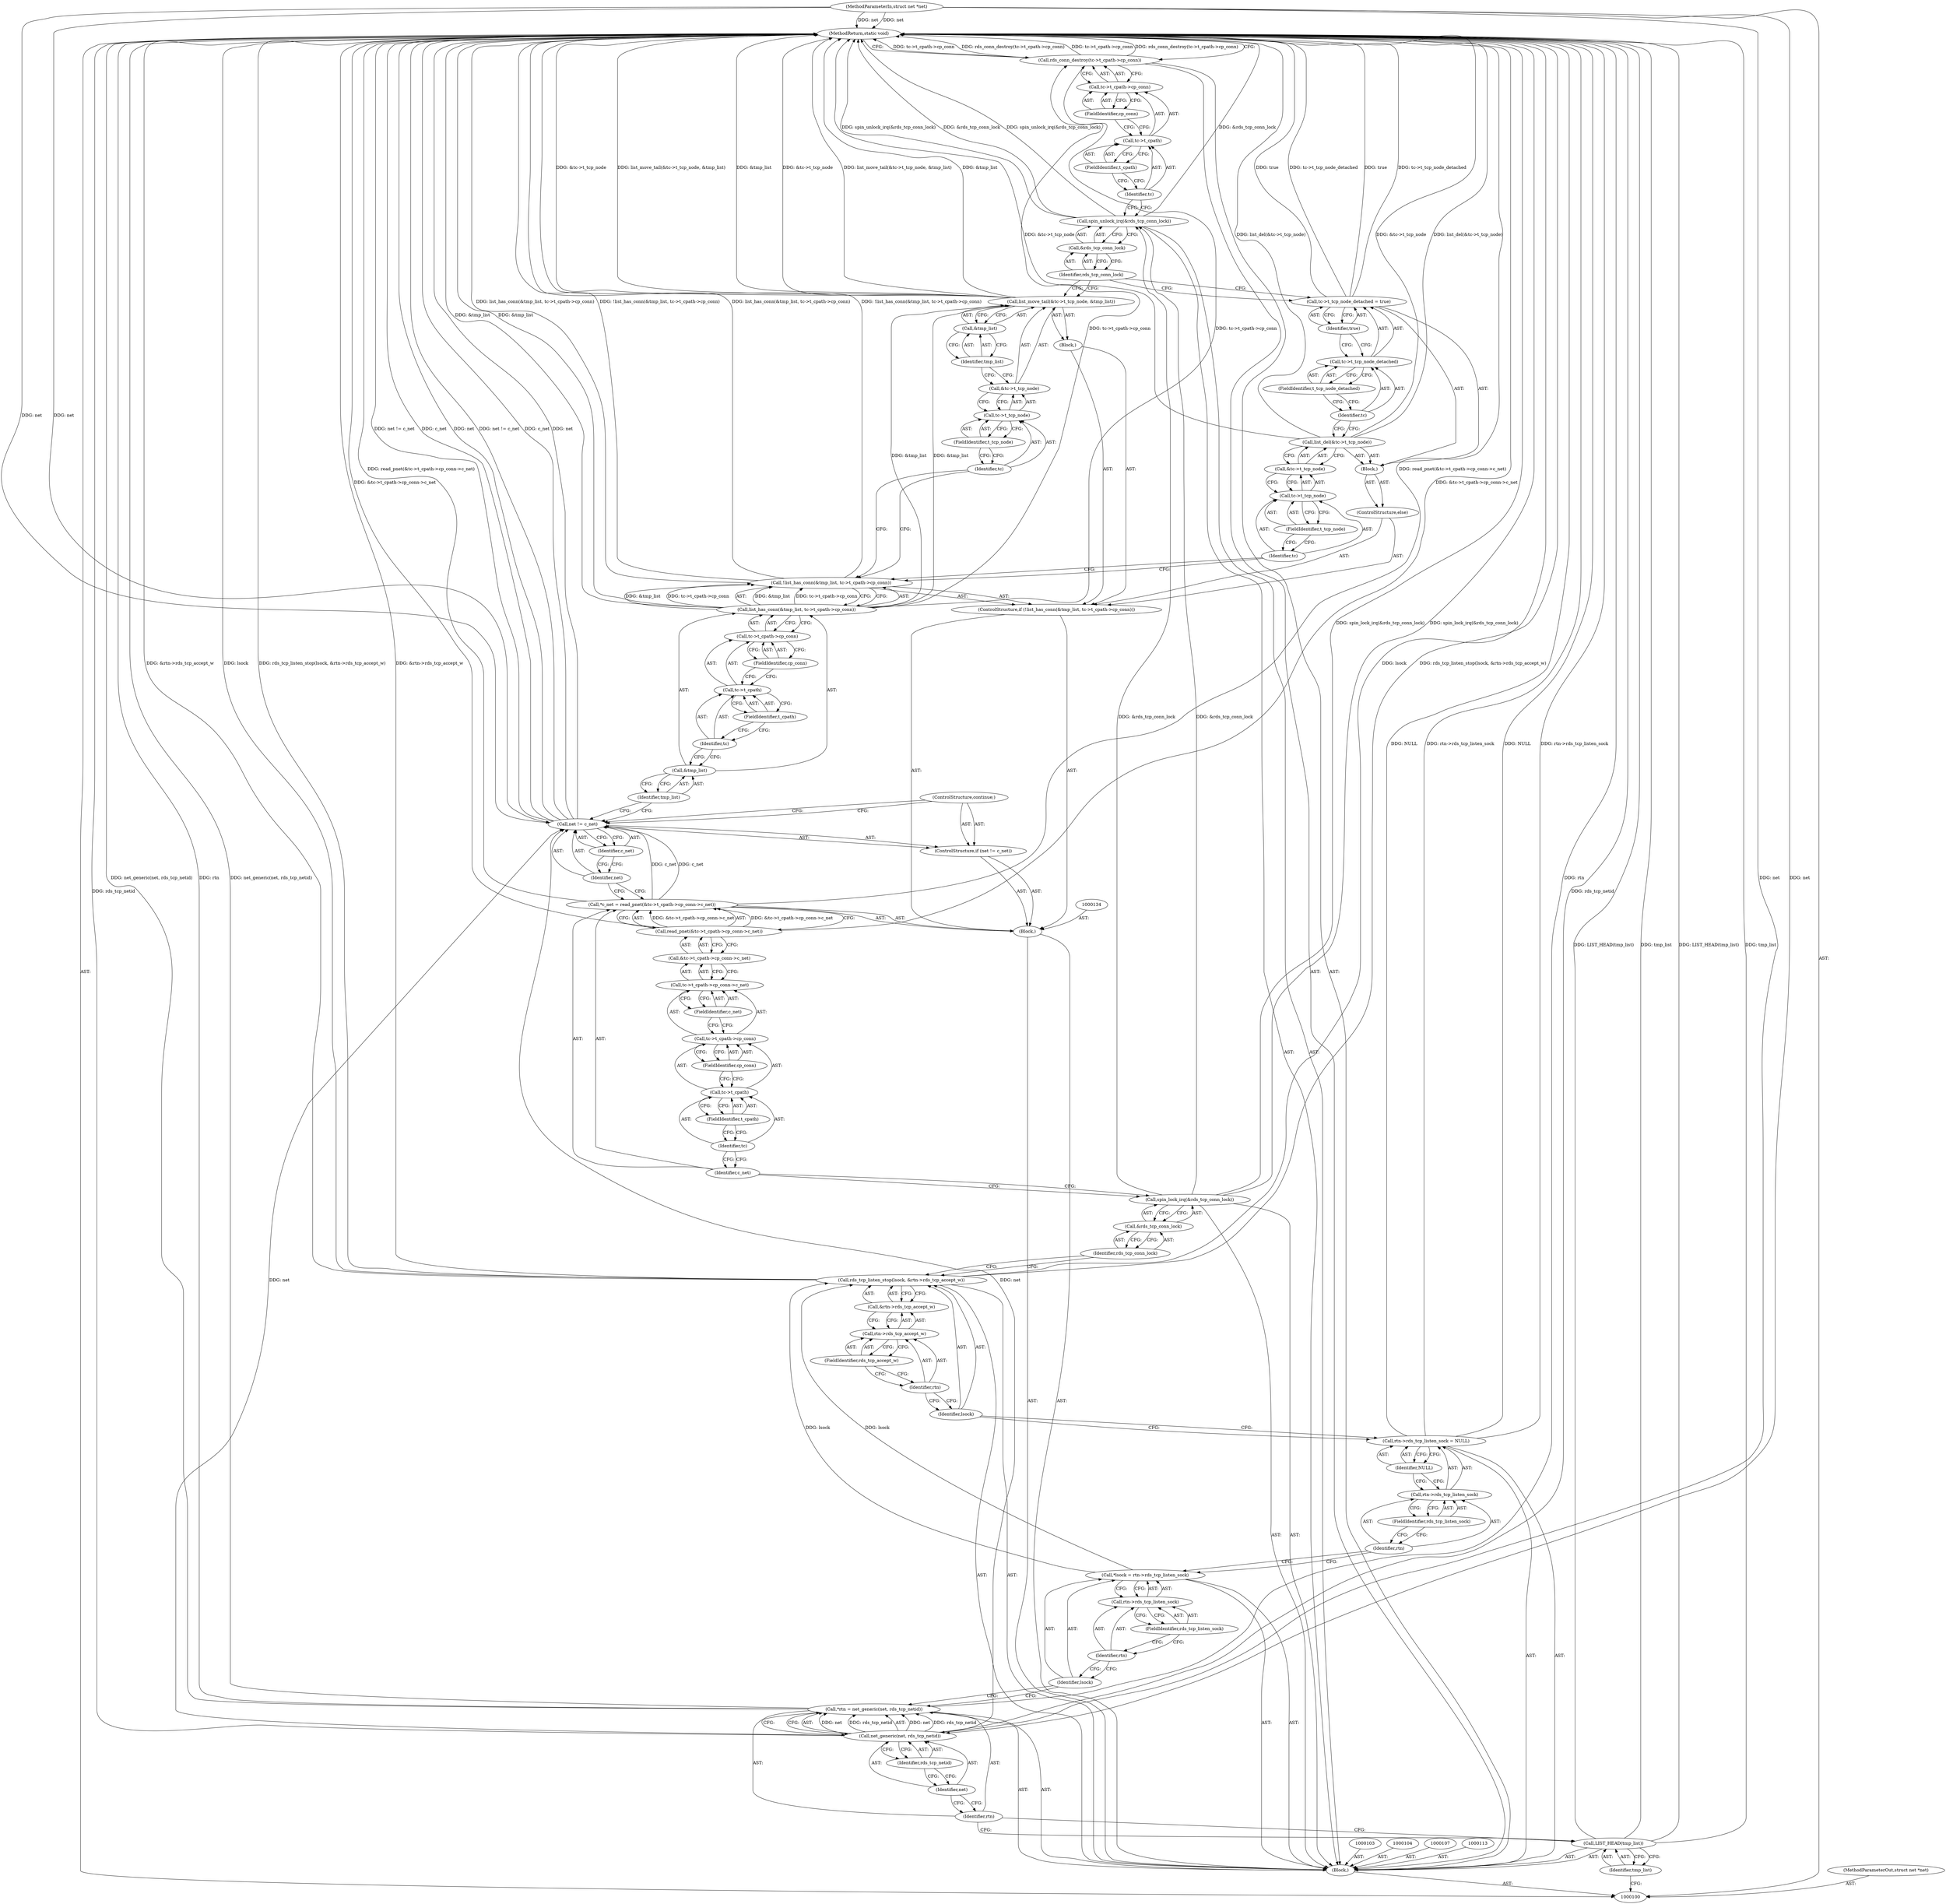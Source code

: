 digraph "0_linux_cb66ddd156203daefb8d71158036b27b0e2caf63" {
"1000190" [label="(MethodReturn,static void)"];
"1000101" [label="(MethodParameterIn,struct net *net)"];
"1000266" [label="(MethodParameterOut,struct net *net)"];
"1000130" [label="(Call,spin_lock_irq(&rds_tcp_conn_lock))"];
"1000131" [label="(Call,&rds_tcp_conn_lock)"];
"1000132" [label="(Identifier,rds_tcp_conn_lock)"];
"1000135" [label="(Call,*c_net = read_pnet(&tc->t_cpath->cp_conn->c_net))"];
"1000136" [label="(Identifier,c_net)"];
"1000137" [label="(Call,read_pnet(&tc->t_cpath->cp_conn->c_net))"];
"1000133" [label="(Block,)"];
"1000138" [label="(Call,&tc->t_cpath->cp_conn->c_net)"];
"1000139" [label="(Call,tc->t_cpath->cp_conn->c_net)"];
"1000140" [label="(Call,tc->t_cpath->cp_conn)"];
"1000141" [label="(Call,tc->t_cpath)"];
"1000142" [label="(Identifier,tc)"];
"1000143" [label="(FieldIdentifier,t_cpath)"];
"1000144" [label="(FieldIdentifier,cp_conn)"];
"1000145" [label="(FieldIdentifier,c_net)"];
"1000149" [label="(Identifier,c_net)"];
"1000146" [label="(ControlStructure,if (net != c_net))"];
"1000147" [label="(Call,net != c_net)"];
"1000148" [label="(Identifier,net)"];
"1000150" [label="(ControlStructure,continue;)"];
"1000154" [label="(Call,&tmp_list)"];
"1000155" [label="(Identifier,tmp_list)"];
"1000151" [label="(ControlStructure,if (!list_has_conn(&tmp_list, tc->t_cpath->cp_conn)))"];
"1000156" [label="(Call,tc->t_cpath->cp_conn)"];
"1000157" [label="(Call,tc->t_cpath)"];
"1000158" [label="(Identifier,tc)"];
"1000159" [label="(FieldIdentifier,t_cpath)"];
"1000160" [label="(FieldIdentifier,cp_conn)"];
"1000161" [label="(Block,)"];
"1000152" [label="(Call,!list_has_conn(&tmp_list, tc->t_cpath->cp_conn))"];
"1000153" [label="(Call,list_has_conn(&tmp_list, tc->t_cpath->cp_conn))"];
"1000163" [label="(Call,&tc->t_tcp_node)"];
"1000164" [label="(Call,tc->t_tcp_node)"];
"1000165" [label="(Identifier,tc)"];
"1000166" [label="(FieldIdentifier,t_tcp_node)"];
"1000167" [label="(Call,&tmp_list)"];
"1000168" [label="(Identifier,tmp_list)"];
"1000162" [label="(Call,list_move_tail(&tc->t_tcp_node, &tmp_list))"];
"1000169" [label="(ControlStructure,else)"];
"1000170" [label="(Block,)"];
"1000172" [label="(Call,&tc->t_tcp_node)"];
"1000173" [label="(Call,tc->t_tcp_node)"];
"1000174" [label="(Identifier,tc)"];
"1000175" [label="(FieldIdentifier,t_tcp_node)"];
"1000171" [label="(Call,list_del(&tc->t_tcp_node))"];
"1000102" [label="(Block,)"];
"1000180" [label="(Identifier,true)"];
"1000176" [label="(Call,tc->t_tcp_node_detached = true)"];
"1000177" [label="(Call,tc->t_tcp_node_detached)"];
"1000178" [label="(Identifier,tc)"];
"1000179" [label="(FieldIdentifier,t_tcp_node_detached)"];
"1000181" [label="(Call,spin_unlock_irq(&rds_tcp_conn_lock))"];
"1000182" [label="(Call,&rds_tcp_conn_lock)"];
"1000183" [label="(Identifier,rds_tcp_conn_lock)"];
"1000185" [label="(Call,tc->t_cpath->cp_conn)"];
"1000186" [label="(Call,tc->t_cpath)"];
"1000187" [label="(Identifier,tc)"];
"1000184" [label="(Call,rds_conn_destroy(tc->t_cpath->cp_conn))"];
"1000188" [label="(FieldIdentifier,t_cpath)"];
"1000189" [label="(FieldIdentifier,cp_conn)"];
"1000105" [label="(Call,LIST_HEAD(tmp_list))"];
"1000106" [label="(Identifier,tmp_list)"];
"1000108" [label="(Call,*rtn = net_generic(net, rds_tcp_netid))"];
"1000109" [label="(Identifier,rtn)"];
"1000110" [label="(Call,net_generic(net, rds_tcp_netid))"];
"1000111" [label="(Identifier,net)"];
"1000112" [label="(Identifier,rds_tcp_netid)"];
"1000114" [label="(Call,*lsock = rtn->rds_tcp_listen_sock)"];
"1000115" [label="(Identifier,lsock)"];
"1000116" [label="(Call,rtn->rds_tcp_listen_sock)"];
"1000117" [label="(Identifier,rtn)"];
"1000118" [label="(FieldIdentifier,rds_tcp_listen_sock)"];
"1000119" [label="(Call,rtn->rds_tcp_listen_sock = NULL)"];
"1000120" [label="(Call,rtn->rds_tcp_listen_sock)"];
"1000121" [label="(Identifier,rtn)"];
"1000123" [label="(Identifier,NULL)"];
"1000122" [label="(FieldIdentifier,rds_tcp_listen_sock)"];
"1000124" [label="(Call,rds_tcp_listen_stop(lsock, &rtn->rds_tcp_accept_w))"];
"1000125" [label="(Identifier,lsock)"];
"1000126" [label="(Call,&rtn->rds_tcp_accept_w)"];
"1000127" [label="(Call,rtn->rds_tcp_accept_w)"];
"1000128" [label="(Identifier,rtn)"];
"1000129" [label="(FieldIdentifier,rds_tcp_accept_w)"];
"1000190" -> "1000100"  [label="AST: "];
"1000190" -> "1000184"  [label="CFG: "];
"1000181" -> "1000190"  [label="DDG: &rds_tcp_conn_lock"];
"1000181" -> "1000190"  [label="DDG: spin_unlock_irq(&rds_tcp_conn_lock)"];
"1000171" -> "1000190"  [label="DDG: &tc->t_tcp_node"];
"1000171" -> "1000190"  [label="DDG: list_del(&tc->t_tcp_node)"];
"1000124" -> "1000190"  [label="DDG: lsock"];
"1000124" -> "1000190"  [label="DDG: rds_tcp_listen_stop(lsock, &rtn->rds_tcp_accept_w)"];
"1000124" -> "1000190"  [label="DDG: &rtn->rds_tcp_accept_w"];
"1000184" -> "1000190"  [label="DDG: tc->t_cpath->cp_conn"];
"1000184" -> "1000190"  [label="DDG: rds_conn_destroy(tc->t_cpath->cp_conn)"];
"1000105" -> "1000190"  [label="DDG: LIST_HEAD(tmp_list)"];
"1000105" -> "1000190"  [label="DDG: tmp_list"];
"1000119" -> "1000190"  [label="DDG: NULL"];
"1000119" -> "1000190"  [label="DDG: rtn->rds_tcp_listen_sock"];
"1000162" -> "1000190"  [label="DDG: &tmp_list"];
"1000162" -> "1000190"  [label="DDG: &tc->t_tcp_node"];
"1000162" -> "1000190"  [label="DDG: list_move_tail(&tc->t_tcp_node, &tmp_list)"];
"1000176" -> "1000190"  [label="DDG: true"];
"1000176" -> "1000190"  [label="DDG: tc->t_tcp_node_detached"];
"1000152" -> "1000190"  [label="DDG: list_has_conn(&tmp_list, tc->t_cpath->cp_conn)"];
"1000152" -> "1000190"  [label="DDG: !list_has_conn(&tmp_list, tc->t_cpath->cp_conn)"];
"1000110" -> "1000190"  [label="DDG: rds_tcp_netid"];
"1000153" -> "1000190"  [label="DDG: &tmp_list"];
"1000137" -> "1000190"  [label="DDG: &tc->t_cpath->cp_conn->c_net"];
"1000147" -> "1000190"  [label="DDG: net != c_net"];
"1000147" -> "1000190"  [label="DDG: c_net"];
"1000147" -> "1000190"  [label="DDG: net"];
"1000130" -> "1000190"  [label="DDG: spin_lock_irq(&rds_tcp_conn_lock)"];
"1000101" -> "1000190"  [label="DDG: net"];
"1000108" -> "1000190"  [label="DDG: net_generic(net, rds_tcp_netid)"];
"1000108" -> "1000190"  [label="DDG: rtn"];
"1000135" -> "1000190"  [label="DDG: read_pnet(&tc->t_cpath->cp_conn->c_net)"];
"1000101" -> "1000100"  [label="AST: "];
"1000101" -> "1000190"  [label="DDG: net"];
"1000101" -> "1000110"  [label="DDG: net"];
"1000101" -> "1000147"  [label="DDG: net"];
"1000266" -> "1000100"  [label="AST: "];
"1000130" -> "1000102"  [label="AST: "];
"1000130" -> "1000131"  [label="CFG: "];
"1000131" -> "1000130"  [label="AST: "];
"1000136" -> "1000130"  [label="CFG: "];
"1000130" -> "1000190"  [label="DDG: spin_lock_irq(&rds_tcp_conn_lock)"];
"1000130" -> "1000181"  [label="DDG: &rds_tcp_conn_lock"];
"1000131" -> "1000130"  [label="AST: "];
"1000131" -> "1000132"  [label="CFG: "];
"1000132" -> "1000131"  [label="AST: "];
"1000130" -> "1000131"  [label="CFG: "];
"1000132" -> "1000131"  [label="AST: "];
"1000132" -> "1000124"  [label="CFG: "];
"1000131" -> "1000132"  [label="CFG: "];
"1000135" -> "1000133"  [label="AST: "];
"1000135" -> "1000137"  [label="CFG: "];
"1000136" -> "1000135"  [label="AST: "];
"1000137" -> "1000135"  [label="AST: "];
"1000148" -> "1000135"  [label="CFG: "];
"1000135" -> "1000190"  [label="DDG: read_pnet(&tc->t_cpath->cp_conn->c_net)"];
"1000137" -> "1000135"  [label="DDG: &tc->t_cpath->cp_conn->c_net"];
"1000135" -> "1000147"  [label="DDG: c_net"];
"1000136" -> "1000135"  [label="AST: "];
"1000136" -> "1000130"  [label="CFG: "];
"1000142" -> "1000136"  [label="CFG: "];
"1000137" -> "1000135"  [label="AST: "];
"1000137" -> "1000138"  [label="CFG: "];
"1000138" -> "1000137"  [label="AST: "];
"1000135" -> "1000137"  [label="CFG: "];
"1000137" -> "1000190"  [label="DDG: &tc->t_cpath->cp_conn->c_net"];
"1000137" -> "1000135"  [label="DDG: &tc->t_cpath->cp_conn->c_net"];
"1000133" -> "1000102"  [label="AST: "];
"1000134" -> "1000133"  [label="AST: "];
"1000135" -> "1000133"  [label="AST: "];
"1000146" -> "1000133"  [label="AST: "];
"1000151" -> "1000133"  [label="AST: "];
"1000138" -> "1000137"  [label="AST: "];
"1000138" -> "1000139"  [label="CFG: "];
"1000139" -> "1000138"  [label="AST: "];
"1000137" -> "1000138"  [label="CFG: "];
"1000139" -> "1000138"  [label="AST: "];
"1000139" -> "1000145"  [label="CFG: "];
"1000140" -> "1000139"  [label="AST: "];
"1000145" -> "1000139"  [label="AST: "];
"1000138" -> "1000139"  [label="CFG: "];
"1000140" -> "1000139"  [label="AST: "];
"1000140" -> "1000144"  [label="CFG: "];
"1000141" -> "1000140"  [label="AST: "];
"1000144" -> "1000140"  [label="AST: "];
"1000145" -> "1000140"  [label="CFG: "];
"1000141" -> "1000140"  [label="AST: "];
"1000141" -> "1000143"  [label="CFG: "];
"1000142" -> "1000141"  [label="AST: "];
"1000143" -> "1000141"  [label="AST: "];
"1000144" -> "1000141"  [label="CFG: "];
"1000142" -> "1000141"  [label="AST: "];
"1000142" -> "1000136"  [label="CFG: "];
"1000143" -> "1000142"  [label="CFG: "];
"1000143" -> "1000141"  [label="AST: "];
"1000143" -> "1000142"  [label="CFG: "];
"1000141" -> "1000143"  [label="CFG: "];
"1000144" -> "1000140"  [label="AST: "];
"1000144" -> "1000141"  [label="CFG: "];
"1000140" -> "1000144"  [label="CFG: "];
"1000145" -> "1000139"  [label="AST: "];
"1000145" -> "1000140"  [label="CFG: "];
"1000139" -> "1000145"  [label="CFG: "];
"1000149" -> "1000147"  [label="AST: "];
"1000149" -> "1000148"  [label="CFG: "];
"1000147" -> "1000149"  [label="CFG: "];
"1000146" -> "1000133"  [label="AST: "];
"1000147" -> "1000146"  [label="AST: "];
"1000150" -> "1000146"  [label="AST: "];
"1000147" -> "1000146"  [label="AST: "];
"1000147" -> "1000149"  [label="CFG: "];
"1000148" -> "1000147"  [label="AST: "];
"1000149" -> "1000147"  [label="AST: "];
"1000150" -> "1000147"  [label="CFG: "];
"1000155" -> "1000147"  [label="CFG: "];
"1000147" -> "1000190"  [label="DDG: net != c_net"];
"1000147" -> "1000190"  [label="DDG: c_net"];
"1000147" -> "1000190"  [label="DDG: net"];
"1000110" -> "1000147"  [label="DDG: net"];
"1000101" -> "1000147"  [label="DDG: net"];
"1000135" -> "1000147"  [label="DDG: c_net"];
"1000148" -> "1000147"  [label="AST: "];
"1000148" -> "1000135"  [label="CFG: "];
"1000149" -> "1000148"  [label="CFG: "];
"1000150" -> "1000146"  [label="AST: "];
"1000150" -> "1000147"  [label="CFG: "];
"1000154" -> "1000153"  [label="AST: "];
"1000154" -> "1000155"  [label="CFG: "];
"1000155" -> "1000154"  [label="AST: "];
"1000158" -> "1000154"  [label="CFG: "];
"1000155" -> "1000154"  [label="AST: "];
"1000155" -> "1000147"  [label="CFG: "];
"1000154" -> "1000155"  [label="CFG: "];
"1000151" -> "1000133"  [label="AST: "];
"1000152" -> "1000151"  [label="AST: "];
"1000161" -> "1000151"  [label="AST: "];
"1000169" -> "1000151"  [label="AST: "];
"1000156" -> "1000153"  [label="AST: "];
"1000156" -> "1000160"  [label="CFG: "];
"1000157" -> "1000156"  [label="AST: "];
"1000160" -> "1000156"  [label="AST: "];
"1000153" -> "1000156"  [label="CFG: "];
"1000157" -> "1000156"  [label="AST: "];
"1000157" -> "1000159"  [label="CFG: "];
"1000158" -> "1000157"  [label="AST: "];
"1000159" -> "1000157"  [label="AST: "];
"1000160" -> "1000157"  [label="CFG: "];
"1000158" -> "1000157"  [label="AST: "];
"1000158" -> "1000154"  [label="CFG: "];
"1000159" -> "1000158"  [label="CFG: "];
"1000159" -> "1000157"  [label="AST: "];
"1000159" -> "1000158"  [label="CFG: "];
"1000157" -> "1000159"  [label="CFG: "];
"1000160" -> "1000156"  [label="AST: "];
"1000160" -> "1000157"  [label="CFG: "];
"1000156" -> "1000160"  [label="CFG: "];
"1000161" -> "1000151"  [label="AST: "];
"1000162" -> "1000161"  [label="AST: "];
"1000152" -> "1000151"  [label="AST: "];
"1000152" -> "1000153"  [label="CFG: "];
"1000153" -> "1000152"  [label="AST: "];
"1000165" -> "1000152"  [label="CFG: "];
"1000174" -> "1000152"  [label="CFG: "];
"1000152" -> "1000190"  [label="DDG: list_has_conn(&tmp_list, tc->t_cpath->cp_conn)"];
"1000152" -> "1000190"  [label="DDG: !list_has_conn(&tmp_list, tc->t_cpath->cp_conn)"];
"1000153" -> "1000152"  [label="DDG: &tmp_list"];
"1000153" -> "1000152"  [label="DDG: tc->t_cpath->cp_conn"];
"1000153" -> "1000152"  [label="AST: "];
"1000153" -> "1000156"  [label="CFG: "];
"1000154" -> "1000153"  [label="AST: "];
"1000156" -> "1000153"  [label="AST: "];
"1000152" -> "1000153"  [label="CFG: "];
"1000153" -> "1000190"  [label="DDG: &tmp_list"];
"1000153" -> "1000152"  [label="DDG: &tmp_list"];
"1000153" -> "1000152"  [label="DDG: tc->t_cpath->cp_conn"];
"1000153" -> "1000162"  [label="DDG: &tmp_list"];
"1000153" -> "1000184"  [label="DDG: tc->t_cpath->cp_conn"];
"1000163" -> "1000162"  [label="AST: "];
"1000163" -> "1000164"  [label="CFG: "];
"1000164" -> "1000163"  [label="AST: "];
"1000168" -> "1000163"  [label="CFG: "];
"1000164" -> "1000163"  [label="AST: "];
"1000164" -> "1000166"  [label="CFG: "];
"1000165" -> "1000164"  [label="AST: "];
"1000166" -> "1000164"  [label="AST: "];
"1000163" -> "1000164"  [label="CFG: "];
"1000165" -> "1000164"  [label="AST: "];
"1000165" -> "1000152"  [label="CFG: "];
"1000166" -> "1000165"  [label="CFG: "];
"1000166" -> "1000164"  [label="AST: "];
"1000166" -> "1000165"  [label="CFG: "];
"1000164" -> "1000166"  [label="CFG: "];
"1000167" -> "1000162"  [label="AST: "];
"1000167" -> "1000168"  [label="CFG: "];
"1000168" -> "1000167"  [label="AST: "];
"1000162" -> "1000167"  [label="CFG: "];
"1000168" -> "1000167"  [label="AST: "];
"1000168" -> "1000163"  [label="CFG: "];
"1000167" -> "1000168"  [label="CFG: "];
"1000162" -> "1000161"  [label="AST: "];
"1000162" -> "1000167"  [label="CFG: "];
"1000163" -> "1000162"  [label="AST: "];
"1000167" -> "1000162"  [label="AST: "];
"1000183" -> "1000162"  [label="CFG: "];
"1000162" -> "1000190"  [label="DDG: &tmp_list"];
"1000162" -> "1000190"  [label="DDG: &tc->t_tcp_node"];
"1000162" -> "1000190"  [label="DDG: list_move_tail(&tc->t_tcp_node, &tmp_list)"];
"1000153" -> "1000162"  [label="DDG: &tmp_list"];
"1000169" -> "1000151"  [label="AST: "];
"1000170" -> "1000169"  [label="AST: "];
"1000170" -> "1000169"  [label="AST: "];
"1000171" -> "1000170"  [label="AST: "];
"1000176" -> "1000170"  [label="AST: "];
"1000172" -> "1000171"  [label="AST: "];
"1000172" -> "1000173"  [label="CFG: "];
"1000173" -> "1000172"  [label="AST: "];
"1000171" -> "1000172"  [label="CFG: "];
"1000173" -> "1000172"  [label="AST: "];
"1000173" -> "1000175"  [label="CFG: "];
"1000174" -> "1000173"  [label="AST: "];
"1000175" -> "1000173"  [label="AST: "];
"1000172" -> "1000173"  [label="CFG: "];
"1000174" -> "1000173"  [label="AST: "];
"1000174" -> "1000152"  [label="CFG: "];
"1000175" -> "1000174"  [label="CFG: "];
"1000175" -> "1000173"  [label="AST: "];
"1000175" -> "1000174"  [label="CFG: "];
"1000173" -> "1000175"  [label="CFG: "];
"1000171" -> "1000170"  [label="AST: "];
"1000171" -> "1000172"  [label="CFG: "];
"1000172" -> "1000171"  [label="AST: "];
"1000178" -> "1000171"  [label="CFG: "];
"1000171" -> "1000190"  [label="DDG: &tc->t_tcp_node"];
"1000171" -> "1000190"  [label="DDG: list_del(&tc->t_tcp_node)"];
"1000102" -> "1000100"  [label="AST: "];
"1000103" -> "1000102"  [label="AST: "];
"1000104" -> "1000102"  [label="AST: "];
"1000105" -> "1000102"  [label="AST: "];
"1000107" -> "1000102"  [label="AST: "];
"1000108" -> "1000102"  [label="AST: "];
"1000113" -> "1000102"  [label="AST: "];
"1000114" -> "1000102"  [label="AST: "];
"1000119" -> "1000102"  [label="AST: "];
"1000124" -> "1000102"  [label="AST: "];
"1000130" -> "1000102"  [label="AST: "];
"1000133" -> "1000102"  [label="AST: "];
"1000181" -> "1000102"  [label="AST: "];
"1000184" -> "1000102"  [label="AST: "];
"1000180" -> "1000176"  [label="AST: "];
"1000180" -> "1000177"  [label="CFG: "];
"1000176" -> "1000180"  [label="CFG: "];
"1000176" -> "1000170"  [label="AST: "];
"1000176" -> "1000180"  [label="CFG: "];
"1000177" -> "1000176"  [label="AST: "];
"1000180" -> "1000176"  [label="AST: "];
"1000183" -> "1000176"  [label="CFG: "];
"1000176" -> "1000190"  [label="DDG: true"];
"1000176" -> "1000190"  [label="DDG: tc->t_tcp_node_detached"];
"1000177" -> "1000176"  [label="AST: "];
"1000177" -> "1000179"  [label="CFG: "];
"1000178" -> "1000177"  [label="AST: "];
"1000179" -> "1000177"  [label="AST: "];
"1000180" -> "1000177"  [label="CFG: "];
"1000178" -> "1000177"  [label="AST: "];
"1000178" -> "1000171"  [label="CFG: "];
"1000179" -> "1000178"  [label="CFG: "];
"1000179" -> "1000177"  [label="AST: "];
"1000179" -> "1000178"  [label="CFG: "];
"1000177" -> "1000179"  [label="CFG: "];
"1000181" -> "1000102"  [label="AST: "];
"1000181" -> "1000182"  [label="CFG: "];
"1000182" -> "1000181"  [label="AST: "];
"1000187" -> "1000181"  [label="CFG: "];
"1000181" -> "1000190"  [label="DDG: &rds_tcp_conn_lock"];
"1000181" -> "1000190"  [label="DDG: spin_unlock_irq(&rds_tcp_conn_lock)"];
"1000130" -> "1000181"  [label="DDG: &rds_tcp_conn_lock"];
"1000182" -> "1000181"  [label="AST: "];
"1000182" -> "1000183"  [label="CFG: "];
"1000183" -> "1000182"  [label="AST: "];
"1000181" -> "1000182"  [label="CFG: "];
"1000183" -> "1000182"  [label="AST: "];
"1000183" -> "1000162"  [label="CFG: "];
"1000183" -> "1000176"  [label="CFG: "];
"1000182" -> "1000183"  [label="CFG: "];
"1000185" -> "1000184"  [label="AST: "];
"1000185" -> "1000189"  [label="CFG: "];
"1000186" -> "1000185"  [label="AST: "];
"1000189" -> "1000185"  [label="AST: "];
"1000184" -> "1000185"  [label="CFG: "];
"1000186" -> "1000185"  [label="AST: "];
"1000186" -> "1000188"  [label="CFG: "];
"1000187" -> "1000186"  [label="AST: "];
"1000188" -> "1000186"  [label="AST: "];
"1000189" -> "1000186"  [label="CFG: "];
"1000187" -> "1000186"  [label="AST: "];
"1000187" -> "1000181"  [label="CFG: "];
"1000188" -> "1000187"  [label="CFG: "];
"1000184" -> "1000102"  [label="AST: "];
"1000184" -> "1000185"  [label="CFG: "];
"1000185" -> "1000184"  [label="AST: "];
"1000190" -> "1000184"  [label="CFG: "];
"1000184" -> "1000190"  [label="DDG: tc->t_cpath->cp_conn"];
"1000184" -> "1000190"  [label="DDG: rds_conn_destroy(tc->t_cpath->cp_conn)"];
"1000153" -> "1000184"  [label="DDG: tc->t_cpath->cp_conn"];
"1000188" -> "1000186"  [label="AST: "];
"1000188" -> "1000187"  [label="CFG: "];
"1000186" -> "1000188"  [label="CFG: "];
"1000189" -> "1000185"  [label="AST: "];
"1000189" -> "1000186"  [label="CFG: "];
"1000185" -> "1000189"  [label="CFG: "];
"1000105" -> "1000102"  [label="AST: "];
"1000105" -> "1000106"  [label="CFG: "];
"1000106" -> "1000105"  [label="AST: "];
"1000109" -> "1000105"  [label="CFG: "];
"1000105" -> "1000190"  [label="DDG: LIST_HEAD(tmp_list)"];
"1000105" -> "1000190"  [label="DDG: tmp_list"];
"1000106" -> "1000105"  [label="AST: "];
"1000106" -> "1000100"  [label="CFG: "];
"1000105" -> "1000106"  [label="CFG: "];
"1000108" -> "1000102"  [label="AST: "];
"1000108" -> "1000110"  [label="CFG: "];
"1000109" -> "1000108"  [label="AST: "];
"1000110" -> "1000108"  [label="AST: "];
"1000115" -> "1000108"  [label="CFG: "];
"1000108" -> "1000190"  [label="DDG: net_generic(net, rds_tcp_netid)"];
"1000108" -> "1000190"  [label="DDG: rtn"];
"1000110" -> "1000108"  [label="DDG: net"];
"1000110" -> "1000108"  [label="DDG: rds_tcp_netid"];
"1000109" -> "1000108"  [label="AST: "];
"1000109" -> "1000105"  [label="CFG: "];
"1000111" -> "1000109"  [label="CFG: "];
"1000110" -> "1000108"  [label="AST: "];
"1000110" -> "1000112"  [label="CFG: "];
"1000111" -> "1000110"  [label="AST: "];
"1000112" -> "1000110"  [label="AST: "];
"1000108" -> "1000110"  [label="CFG: "];
"1000110" -> "1000190"  [label="DDG: rds_tcp_netid"];
"1000110" -> "1000108"  [label="DDG: net"];
"1000110" -> "1000108"  [label="DDG: rds_tcp_netid"];
"1000101" -> "1000110"  [label="DDG: net"];
"1000110" -> "1000147"  [label="DDG: net"];
"1000111" -> "1000110"  [label="AST: "];
"1000111" -> "1000109"  [label="CFG: "];
"1000112" -> "1000111"  [label="CFG: "];
"1000112" -> "1000110"  [label="AST: "];
"1000112" -> "1000111"  [label="CFG: "];
"1000110" -> "1000112"  [label="CFG: "];
"1000114" -> "1000102"  [label="AST: "];
"1000114" -> "1000116"  [label="CFG: "];
"1000115" -> "1000114"  [label="AST: "];
"1000116" -> "1000114"  [label="AST: "];
"1000121" -> "1000114"  [label="CFG: "];
"1000114" -> "1000124"  [label="DDG: lsock"];
"1000115" -> "1000114"  [label="AST: "];
"1000115" -> "1000108"  [label="CFG: "];
"1000117" -> "1000115"  [label="CFG: "];
"1000116" -> "1000114"  [label="AST: "];
"1000116" -> "1000118"  [label="CFG: "];
"1000117" -> "1000116"  [label="AST: "];
"1000118" -> "1000116"  [label="AST: "];
"1000114" -> "1000116"  [label="CFG: "];
"1000117" -> "1000116"  [label="AST: "];
"1000117" -> "1000115"  [label="CFG: "];
"1000118" -> "1000117"  [label="CFG: "];
"1000118" -> "1000116"  [label="AST: "];
"1000118" -> "1000117"  [label="CFG: "];
"1000116" -> "1000118"  [label="CFG: "];
"1000119" -> "1000102"  [label="AST: "];
"1000119" -> "1000123"  [label="CFG: "];
"1000120" -> "1000119"  [label="AST: "];
"1000123" -> "1000119"  [label="AST: "];
"1000125" -> "1000119"  [label="CFG: "];
"1000119" -> "1000190"  [label="DDG: NULL"];
"1000119" -> "1000190"  [label="DDG: rtn->rds_tcp_listen_sock"];
"1000120" -> "1000119"  [label="AST: "];
"1000120" -> "1000122"  [label="CFG: "];
"1000121" -> "1000120"  [label="AST: "];
"1000122" -> "1000120"  [label="AST: "];
"1000123" -> "1000120"  [label="CFG: "];
"1000121" -> "1000120"  [label="AST: "];
"1000121" -> "1000114"  [label="CFG: "];
"1000122" -> "1000121"  [label="CFG: "];
"1000123" -> "1000119"  [label="AST: "];
"1000123" -> "1000120"  [label="CFG: "];
"1000119" -> "1000123"  [label="CFG: "];
"1000122" -> "1000120"  [label="AST: "];
"1000122" -> "1000121"  [label="CFG: "];
"1000120" -> "1000122"  [label="CFG: "];
"1000124" -> "1000102"  [label="AST: "];
"1000124" -> "1000126"  [label="CFG: "];
"1000125" -> "1000124"  [label="AST: "];
"1000126" -> "1000124"  [label="AST: "];
"1000132" -> "1000124"  [label="CFG: "];
"1000124" -> "1000190"  [label="DDG: lsock"];
"1000124" -> "1000190"  [label="DDG: rds_tcp_listen_stop(lsock, &rtn->rds_tcp_accept_w)"];
"1000124" -> "1000190"  [label="DDG: &rtn->rds_tcp_accept_w"];
"1000114" -> "1000124"  [label="DDG: lsock"];
"1000125" -> "1000124"  [label="AST: "];
"1000125" -> "1000119"  [label="CFG: "];
"1000128" -> "1000125"  [label="CFG: "];
"1000126" -> "1000124"  [label="AST: "];
"1000126" -> "1000127"  [label="CFG: "];
"1000127" -> "1000126"  [label="AST: "];
"1000124" -> "1000126"  [label="CFG: "];
"1000127" -> "1000126"  [label="AST: "];
"1000127" -> "1000129"  [label="CFG: "];
"1000128" -> "1000127"  [label="AST: "];
"1000129" -> "1000127"  [label="AST: "];
"1000126" -> "1000127"  [label="CFG: "];
"1000128" -> "1000127"  [label="AST: "];
"1000128" -> "1000125"  [label="CFG: "];
"1000129" -> "1000128"  [label="CFG: "];
"1000129" -> "1000127"  [label="AST: "];
"1000129" -> "1000128"  [label="CFG: "];
"1000127" -> "1000129"  [label="CFG: "];
}
